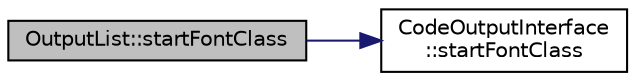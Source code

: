 digraph "OutputList::startFontClass"
{
 // LATEX_PDF_SIZE
  edge [fontname="Helvetica",fontsize="10",labelfontname="Helvetica",labelfontsize="10"];
  node [fontname="Helvetica",fontsize="10",shape=record];
  rankdir="LR";
  Node1 [label="OutputList::startFontClass",height=0.2,width=0.4,color="black", fillcolor="grey75", style="filled", fontcolor="black",tooltip=" "];
  Node1 -> Node2 [color="midnightblue",fontsize="10",style="solid",fontname="Helvetica"];
  Node2 [label="CodeOutputInterface\l::startFontClass",height=0.2,width=0.4,color="black", fillcolor="white", style="filled",URL="$classCodeOutputInterface.html#a1a213ecf46f087ecb19d414f6c160a15",tooltip=" "];
}
